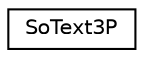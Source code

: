 digraph "Graphical Class Hierarchy"
{
 // LATEX_PDF_SIZE
  edge [fontname="Helvetica",fontsize="10",labelfontname="Helvetica",labelfontsize="10"];
  node [fontname="Helvetica",fontsize="10",shape=record];
  rankdir="LR";
  Node0 [label="SoText3P",height=0.2,width=0.4,color="black", fillcolor="white", style="filled",URL="$classSoText3P.html",tooltip=" "];
}
